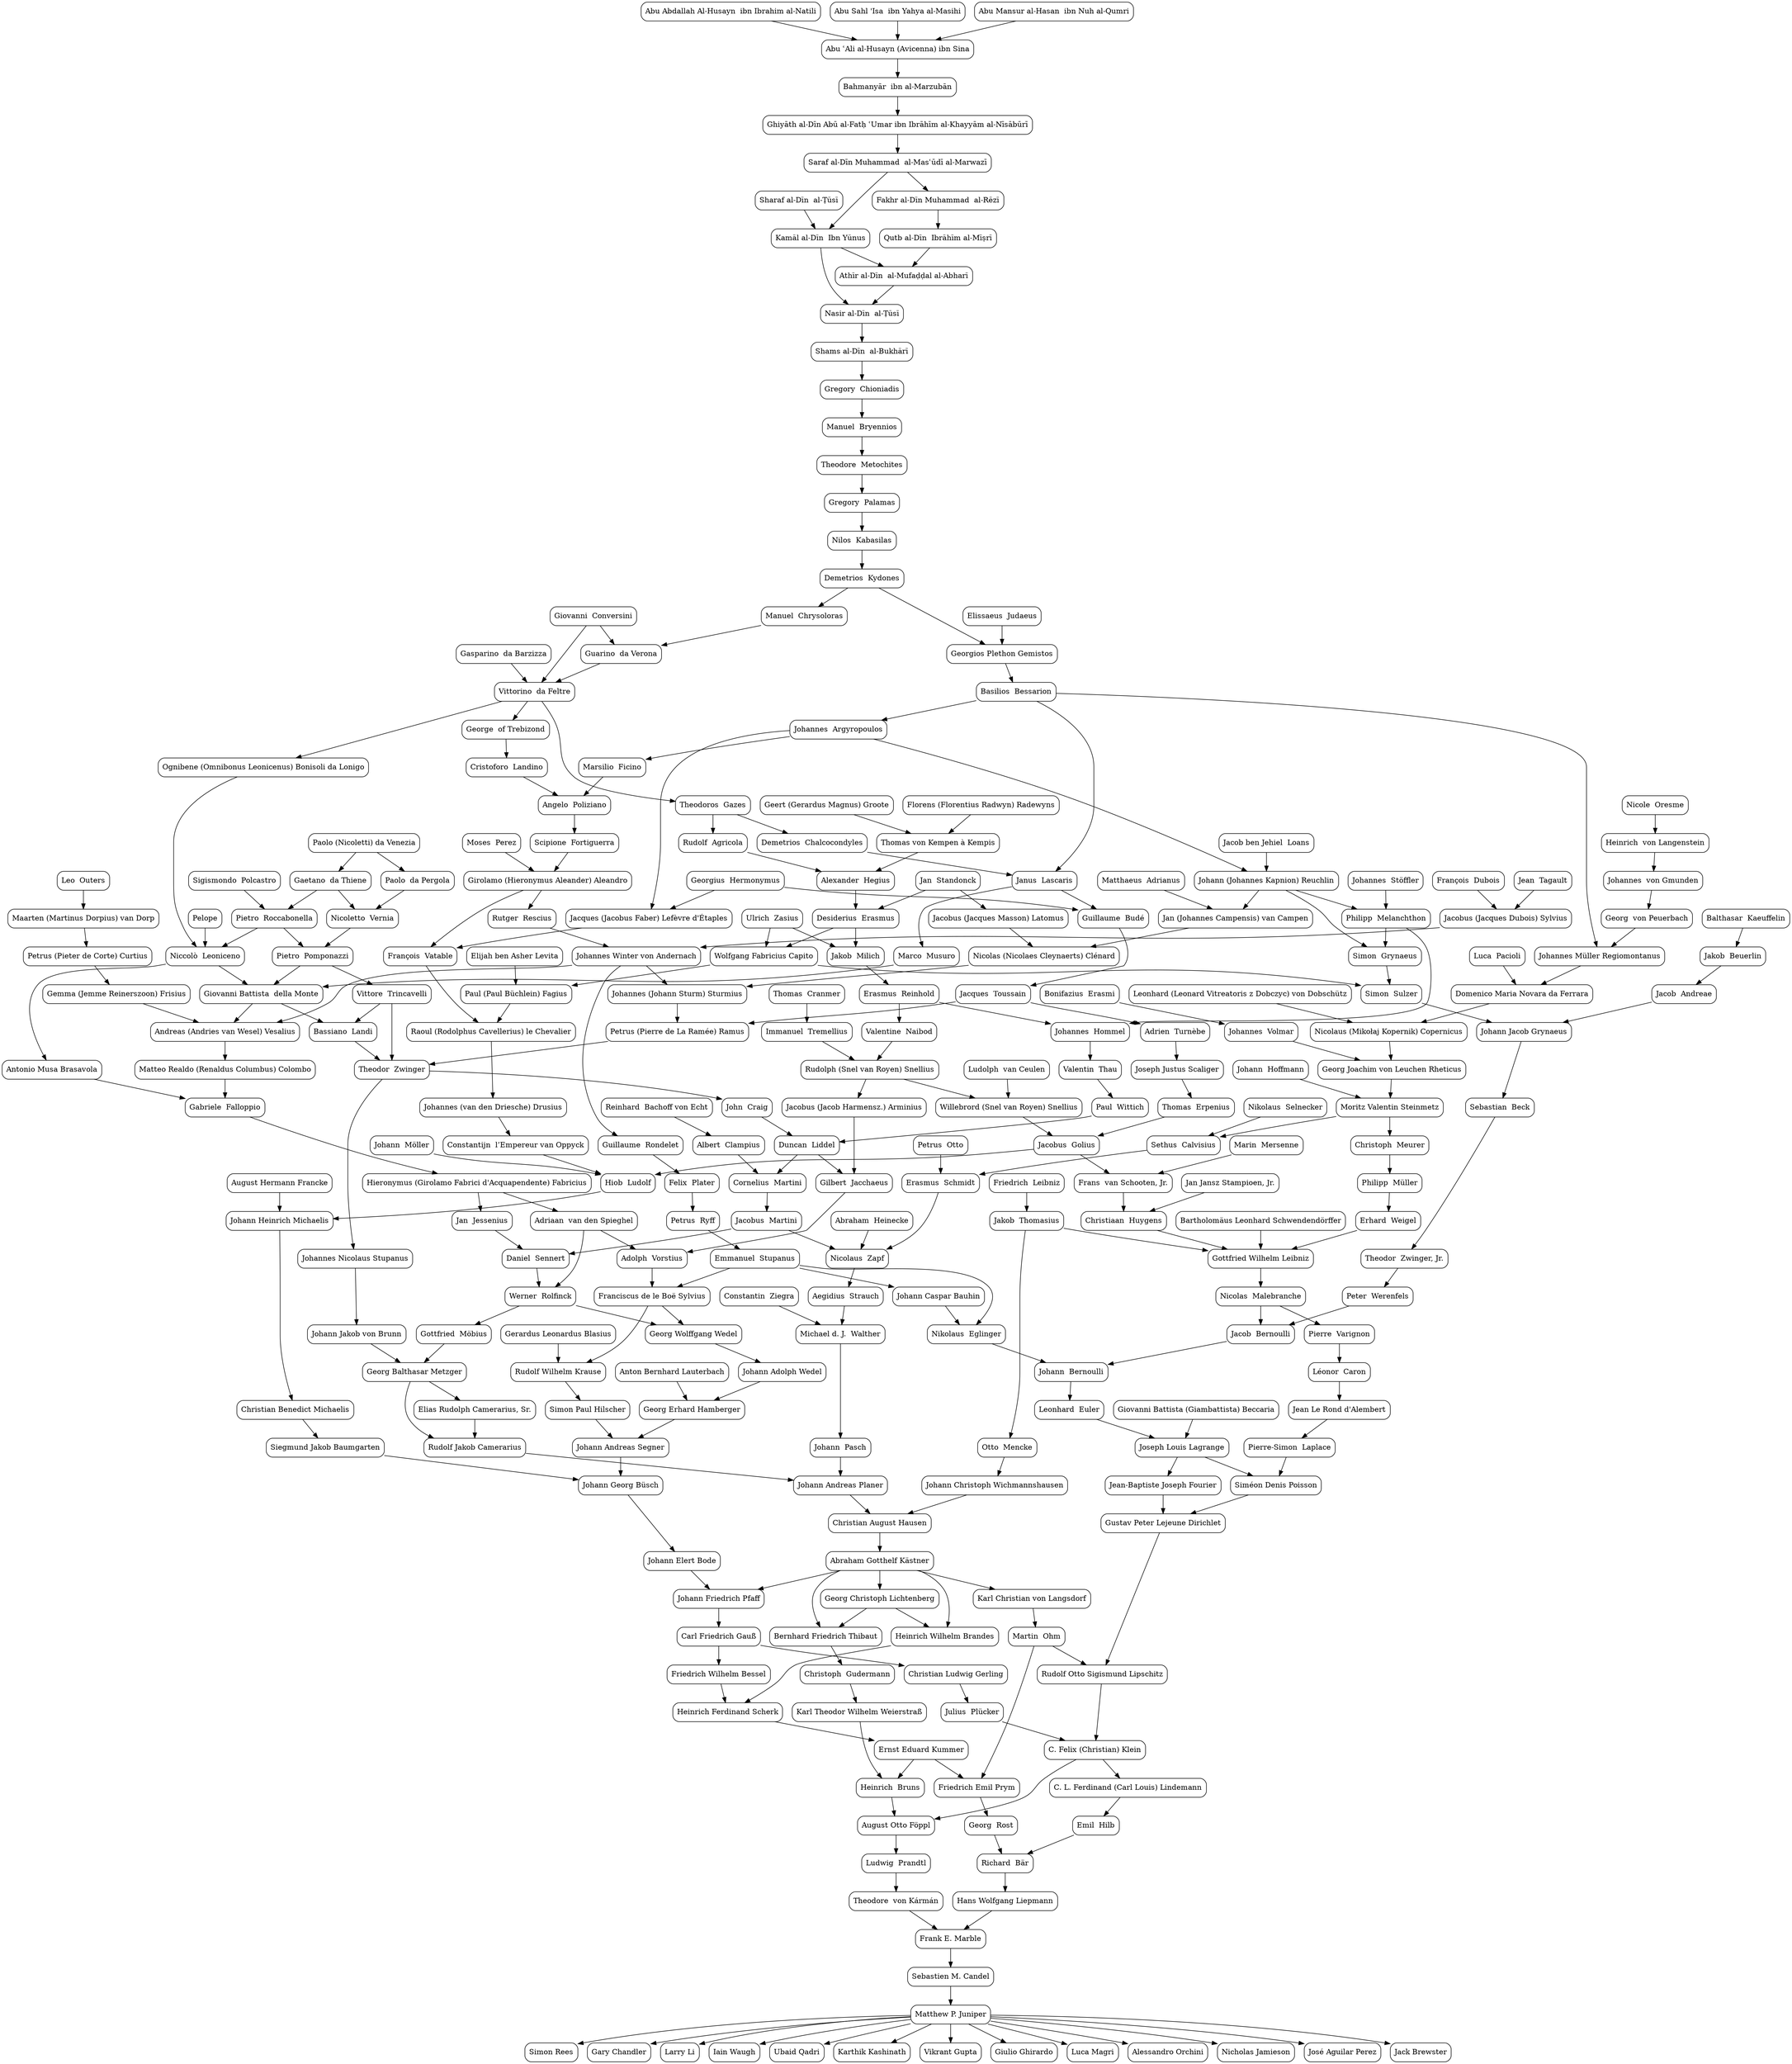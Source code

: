 digraph Stammbaum {
	rankdir = BT;
	node [shape=box, style=rounded];

	149678 [label="Matthew P. Juniper"];
	116101 [label="Sebastien M. Candel"];
	94381 [label="Frank E. Marble"];
	13700 [label="Theodore  von Kármán"];
	51374 [label="Ludwig  Prandtl"];
	71565 [label="August Otto Föppl"];
	9712 [label="Heinrich  Bruns"];
	7486 [label="Karl Theodor Wilhelm Weierstraß"];
	29458 [label="Christoph  Gudermann"];
	57667 [label="Bernhard Friedrich Thibaut"];
	66476 [label="Abraham Gotthelf Kästner"];
	65163 [label="Hans Wolfgang Liepmann"];
	57670 [label="Christian August Hausen"];
	58360 [label="Richard  Bär"];
	72669 [label="Johann Christoph Wichmannshausen"];
	46993 [label="Georg  Rost"];
	21235 [label="Otto  Mencke"];
	18331 [label="Ernst Eduard Kummer"];
	7401 [label="C. Felix (Christian) Klein"];
	51693 [label="Friedrich Emil Prym"];
	137705 [label="Jakob  Thomasius"];
	25484 [label="Heinrich Ferdinand Scherk"];
	7402 [label="Julius  Plücker"];
	47064 [label="Martin  Ohm"];
	18603 [label="Friedrich Wilhelm Bessel"];
	143630 [label="Friedrich  Leibniz"];
	29642 [label="Christian Ludwig Gerling"];
	47025 [label="Karl Christian von Langsdorf"];
	18231 [label="Carl Friedrich Gauß"];
	65162 [label="Heinrich Wilhelm Brandes"];
	19964 [label="Rudolf Otto Sigismund Lipschitz"];
	18230 [label="Johann Friedrich Pfaff"];
	65161 [label="Georg Christoph Lichtenberg"];
	17946 [label="Gustav Peter Lejeune Dirichlet"];
	127710 [label="Johann Elert Bode"];
	127668 [label="Johann Georg Büsch"];
	19493 [label="Emil  Hilb"];
	17865 [label="Siméon Denis Poisson"];
	17981 [label="Jean-Baptiste Joseph Fourier"];
	60782 [label="Johann Andreas Segner"];
	208259 [label="Siegmund Jakob Baumgarten"];
	7404 [label="C. L. Ferdinand (Carl Louis) Lindemann"];
	17864 [label="Joseph Louis Lagrange"];
	125886 [label="Georg Erhard Hamberger"];
	146035 [label="Christian Benedict Michaelis"];
	38586 [label="Leonhard  Euler"];
	191279 [label="Anton Bernhard Lauterbach"];
	53410 [label="Johann  Bernoulli"];
	54440 [label="Jacob  Bernoulli"];
	129628 [label="Nikolaus  Eglinger"];
	145770 [label="Johann Heinrich Michaelis"];
	125846 [label="Johann Adolph Wedel"];
	143084 [label="Peter  Werenfels"];
	125125 [label="Emmanuel  Stupanus"];
	125488 [label="Georg Wolffgang Wedel"];
	143083 [label="Theodor  Zwinger, Jr."];
	146034 [label="August Hermann Francke"];
	130248 [label="Petrus  Ryff"];
	143082 [label="Sebastian  Beck"];
	182090 [label="Felix  Plater"];
	143011 [label="Nicolas  Malebranche"];
	101860 [label="Franciscus de le Boë Sylvius"];
	125154 [label="Werner  Rolfinck"];
	143045 [label="Johann Jacob Grynaeus"];
	158329 [label="Guillaume  Rondelet"];
	126111 [label="Daniel  Sennert"];
	60985 [label="Gottfried Wilhelm Leibniz"];
	125023 [label="Adolph  Vorstius"];
	60984 [label="Erhard  Weigel"];
	182092 [label="Simon  Sulzer"];
	119159 [label="Johannes Winter von Andernach"];
	114992 [label="Gilbert  Jacchaeus"];
	127848 [label="Jacobus  Martini"];
	144221 [label="Philipp  Müller"];
	131399 [label="Wolfgang Fabricius Capito"];
	126571 [label="Rutger  Rescius"];
	128122 [label="Duncan  Liddel"];
	128105 [label="Cornelius  Martini"];
	144220 [label="Christoph  Meurer"];
	126659 [label="Ulrich  Zasius"];
	127181 [label="Girolamo (Hieronymus Aleander) Aleandro"];
	128305 [label="John  Craig"];
	200006 [label="Albert  Clampius"];
	127790 [label="Moritz Valentin Steinmetz"];
	224249 [label="Reinhard  Bachoff von Echt"];
	131446 [label="Moses  Perez"];
	126827 [label="Georg Joachim von Leuchen Rheticus"];
	128348 [label="Paul  Wittich"];
	125148 [label="Theodor  Zwinger"];
	184935 [label="Johann  Hoffmann"];
	131447 [label="Scipione  Fortiguerra"];
	125047 [label="Petrus (Pierre de La Ramée) Ramus"];
	126730 [label="Johannes  Volmar"];
	127092 [label="Valentin  Thau"];
	152906 [label="Bassiano  Landi"];
	131535 [label="Angelo  Poliziano"];
	127011 [label="Johannes  Hommel"];
	125665 [label="Johannes (Johann Sturm) Sturmius"];
	126724 [label="Bonifazius  Erasmi"];
	152904 [label="Giovanni Battista  della Monte"];
	131539 [label="Marsilio  Ficino"];
	126736 [label="Erasmus  Reinhold"];
	125658 [label="Nicolas (Nicolaes Cleynaerts) Clénard"];
	131444 [label="Johannes  Argyropoulos"];
	126956 [label="Philipp  Melanchthon"];
	125681 [label="Jacobus (Jacques Masson) Latomus"];
	131561 [label="Basilios  Bessarion"];
	127107 [label="Johannes  Stöffler"];
	127166 [label="Niccolò  Leoniceno"];
	125888 [label="Jan  Standonck"];
	126667 [label="Jakob  Milich"];
	131575 [label="Georgios Plethon Gemistos"];
	125760 [label="Johann (Johannes Kapnion) Reuchlin"];
	149192 [label="Ognibene (Omnibonus Leonicenus) Bonisoli da Lonigo"];
	127144 [label="Pelope"];
	125938 [label="Desiderius  Erasmus"];
	134873 [label="Vittorino  da Feltre"];
	134780 [label="Demetrios  Kydones"];
	134781 [label="Elissaeus  Judaeus"];
	146365 [label="Nilos  Kabasilas"];
	125898 [label="Alexander  Hegius"];
	125755 [label="Jacob ben Jehiel  Loans"];
	298290 [label="Gasparino  da Barzizza"];
	298304 [label="Giovanni  Conversini"];
	140181 [label="Thomas von Kempen à Kempis"];
	136726 [label="Pietro  Roccabonella"];
	176844 [label="Gregory  Palamas"];
	128012 [label="Rudolf  Agricola"];
	148882 [label="Gaetano  da Thiene"];
	134931 [label="Guarino  da Verona"];
	131584 [label="Theodoros  Gazes"];
	179836 [label="Geert (Gerardus Magnus) Groote"];
	184631 [label="Theodore  Metochites"];
	232227 [label="Paolo (Nicoletti) da Venezia"];
	135185 [label="Manuel  Chrysoloras"];
	164338 [label="Sigismondo  Polcastro"];
	179837 [label="Florens (Florentius Radwyn) Radewyns"];
	184632 [label="Manuel  Bryennios"];
	125682 [label="Jan (Johannes Campensis) van Campen"];
	152901 [label="Marco  Musuro"];
	152903 [label="Pietro  Pomponazzi"];
	201288 [label="Gregory  Chioniadis"];
	125794 [label="Matthaeus  Adrianus"];
	131540 [label="Cristoforo  Landino"];
	131541 [label="Janus  Lascaris"];
	152902 [label="Nicoletto  Vernia"];
	152905 [label="Vittore  Trincavelli"];
	298288 [label="George  of Trebizond"];
	131546 [label="Jacques  Toussain"];
	204293 [label="Shams al‐Dīn  al‐Bukhārī"];
	126177 [label="Nicolaus (Mikołaj Kopernik) Copernicus"];
	131576 [label="Demetrios  Chalcocondyles"];
	232228 [label="Paolo  da Pergola"];
	131517 [label="Guillaume  Budé"];
	126489 [label="Jacobus (Jacob Harmensz.) Arminius"];
	217509 [label="Nasir al-Dīn  al-Ṭūsī"];
	126113 [label="Leonhard (Leonard Vitreatoris z Dobczyc) von Dobschütz"];
	126112 [label="Domenico Maria Novara da Ferrara"];
	131443 [label="Georgius  Hermonymus"];
	125181 [label="Rudolph (Snel van Royen) Snellius"];
	223724 [label="Kamāl al-Dīn  Ibn Yūnus"];
	287480 [label="Athīr al-Dīn  al-Mufaḍḍal al-Abharī"];
	126888 [label="Luca  Pacioli"];
	125160 [label="Valentine  Naibod"];
	126109 [label="Johannes Müller Regiomontanus"];
	287466 [label="Saraf al-Dīn Muhammad  al-Masʿūdī al-Marwazī"];
	230926 [label="Sharaf al-Dīn  al-Ṭūsī"];
	287479 [label="Qutb al-Dīn  Ibrāhīm al-Mīṣrī"];
	126087 [label="Georg  von Peuerbach"];
	125159 [label="Immanuel  Tremellius"];
	295739 [label="Ghiyāth al-Dīn Abū al-Fatḥ ʿUmar ibn Ibrāhīm al-Khayyām al-Nīsābūrī"];
	125422 [label="Jacobus (Jacques Dubois) Sylvius"];
	287478 [label="Fakhr al-Dīn Muhammad  al-Rēzī"];
	126887 [label="Johannes  von Gmunden"];
	141571 [label="Thomas  Cranmer"];
	287468 [label="Bahmanyār  ibn al-Marzubān"];
	128987 [label="François  Dubois"];
	127264 [label="Heinrich  von Langenstein"];
	182045 [label="Simon  Grynaeus"];
	125006 [label="Adriaan  van den Spieghel"];
	128921 [label="Jean  Tagault"];
	199357 [label="Nicole  Oresme"];
	298616 [label="Abu ʿAli al-Husayn (Avicenna) ibn Sina"];
	143859 [label="Bartholomäus Leonhard Schwendendörffer"];
	125109 [label="Hieronymus (Girolamo Fabrici d'Acquapendente) Fabricius"];
	127278 [label="Jan  Jessenius"];
	125561 [label="Christiaan  Huygens"];
	316872 [label="Abu Abdallah Al-Husayn  ibn Ibrahim al-Natili"];
	310782 [label="Abu Sahl 'Isa  ibn Yahya al-Masihi"];
	125142 [label="Gabriele  Falloppio"];
	125450 [label="Frans  van Schooten, Jr."];
	316873 [label="Abu Mansur al-Hasan  ibn Nuh al-Qumri"];
	125416 [label="Jan Jansz Stampioen, Jr."];
	143044 [label="Jacob  Andreae"];
	127245 [label="Antonio Musa Brasavola"];
	125408 [label="Jacobus  Golius"];
	125434 [label="Marin  Mersenne"];
	125303 [label="Matteo Realdo (Renaldus Columbus) Colombo"];
	152648 [label="Jakob  Beuerlin"];
	125302 [label="Willebrord (Snel van Royen) Snellius"];
	125378 [label="Thomas  Erpenius"];
	145708 [label="Hiob  Ludolf"];
	119178 [label="Andreas (Andries van Wesel) Vesalius"];
	152647 [label="Balthasar  Kaeuffelin"];
	125232 [label="Ludolph  van Ceulen"];
	131577 [label="Joseph Justus Scaliger"];
	146374 [label="Johann  Möller"];
	119097 [label="Gemma (Jemme Reinerszoon) Frisius"];
	129708 [label="Johann Caspar Bauhin"];
	131606 [label="Adrien  Turnèbe"];
	145707 [label="Constantijn  l’Empereur van Oppyck"];
	146036 [label="Giovanni Battista (Giambattista) Beccaria"];
	125971 [label="Simon Paul Hilscher"];
	125892 [label="Petrus (Pieter de Corte) Curtius"];
	130913 [label="Johannes (van den Driesche) Drusius"];
	108295 [label="Pierre-Simon  Laplace"];
	125894 [label="Maarten (Martinus Dorpius) van Dorp"];
	124000 [label="Rudolf Wilhelm Krause"];
	130995 [label="Raoul (Rodolphus Cavellerius) le Chevalier"];
	108266 [label="Jean Le Rond d'Alembert"];
	125897 [label="Leo  Outers"];
	131235 [label="François  Vatable"];
	208258 [label="Gerardus Leonardus Blasius"];
	131236 [label="Paul (Paul Büchlein) Fagius"];
	294942 [label="Léonor  Caron"];
	131398 [label="Jacques (Jacobus Faber) Lefèvre d'Étaples"];
	131400 [label="Elijah ben Asher Levita"];
	128986 [label="Johann Andreas Planer"];
	112689 [label="Pierre  Varignon"];
	128046 [label="Johann  Pasch"];
	128938 [label="Rudolf Jakob Camerarius"];
	127962 [label="Michael d. J.  Walther"];
	76481 [label="Elias Rudolph Camerarius, Sr."];
	123974 [label="Georg Balthasar Metzger"];
	230796 [label="Constantin  Ziegra"];
	127801 [label="Aegidius  Strauch"];
	182089 [label="Gottfried  Möbius"];
	127734 [label="Nicolaus  Zapf"];
	182088 [label="Johann Jakob von Brunn"];
	127424 [label="Erasmus  Schmidt"];
	189659 [label="Abraham  Heinecke"];
	125048 [label="Johannes Nicolaus Stupanus"];
	127942 [label="Petrus  Otto"];
	127898 [label="Sethus  Calvisius"];
	127864 [label="Nikolaus  Selnecker"];
	0 [label="Simon Rees"];
	-1 [label="Gary Chandler"];
	-2 [label="Larry Li"];
	-3 [label="Iain Waugh"];
	-4 [label="Ubaid Qadri"];
	-5 [label="Karthik Kashinath"];
	-6 [label="Vikrant Gupta"];
	-7 [label="Giulio Ghirardo"];
	-8 [label="Luca Magri"];
	-9 [label="Alessandro Orchini"];
	-10 [label="Nicholas Jamieson"];
	-11 [label="José Aguilar Perez"];
	-12 [label="Jack Brewster"];

	149678 -> 116101 [dir=back];
	116101 -> 94381 [dir=back];
	94381 -> 13700 [dir=back];
	94381 -> 65163 [dir=back];
	13700 -> 51374 [dir=back];
	51374 -> 71565 [dir=back];
	71565 -> 9712 [dir=back];
	71565 -> 7401 [dir=back];
	9712 -> 7486 [dir=back];
	9712 -> 18331 [dir=back];
	7486 -> 29458 [dir=back];
	29458 -> 57667 [dir=back];
	57667 -> 66476 [dir=back];
	57667 -> 65161 [dir=back];
	66476 -> 57670 [dir=back];
	65163 -> 58360 [dir=back];
	57670 -> 72669 [dir=back];
	57670 -> 128986 [dir=back];
	58360 -> 46993 [dir=back];
	58360 -> 19493 [dir=back];
	72669 -> 21235 [dir=back];
	46993 -> 51693 [dir=back];
	21235 -> 137705 [dir=back];
	18331 -> 25484 [dir=back];
	7401 -> 7402 [dir=back];
	7401 -> 19964 [dir=back];
	51693 -> 18331 [dir=back];
	51693 -> 47064 [dir=back];
	137705 -> 143630 [dir=back];
	25484 -> 18603 [dir=back];
	25484 -> 65162 [dir=back];
	7402 -> 29642 [dir=back];
	47064 -> 47025 [dir=back];
	18603 -> 18231 [dir=back];
	29642 -> 18231 [dir=back];
	47025 -> 66476 [dir=back];
	18231 -> 18230 [dir=back];
	65162 -> 66476 [dir=back];
	65162 -> 65161 [dir=back];
	19964 -> 47064 [dir=back];
	19964 -> 17946 [dir=back];
	18230 -> 66476 [dir=back];
	18230 -> 127710 [dir=back];
	65161 -> 66476 [dir=back];
	17946 -> 17865 [dir=back];
	17946 -> 17981 [dir=back];
	127710 -> 127668 [dir=back];
	127668 -> 60782 [dir=back];
	127668 -> 208259 [dir=back];
	19493 -> 7404 [dir=back];
	17865 -> 17864 [dir=back];
	17865 -> 108295 [dir=back];
	17981 -> 17864 [dir=back];
	60782 -> 125886 [dir=back];
	60782 -> 125971 [dir=back];
	208259 -> 146035 [dir=back];
	7404 -> 7401 [dir=back];
	17864 -> 38586 [dir=back];
	17864 -> 146036 [dir=back];
	125886 -> 191279 [dir=back];
	125886 -> 125846 [dir=back];
	146035 -> 145770 [dir=back];
	38586 -> 53410 [dir=back];
	53410 -> 54440 [dir=back];
	53410 -> 129628 [dir=back];
	54440 -> 143084 [dir=back];
	54440 -> 143011 [dir=back];
	129628 -> 125125 [dir=back];
	129628 -> 129708 [dir=back];
	145770 -> 146034 [dir=back];
	145770 -> 145708 [dir=back];
	125846 -> 125488 [dir=back];
	143084 -> 143083 [dir=back];
	125125 -> 130248 [dir=back];
	125488 -> 101860 [dir=back];
	125488 -> 125154 [dir=back];
	143083 -> 143082 [dir=back];
	130248 -> 182090 [dir=back];
	143082 -> 143045 [dir=back];
	182090 -> 158329 [dir=back];
	143011 -> 60985 [dir=back];
	101860 -> 125023 [dir=back];
	101860 -> 125125 [dir=back];
	125154 -> 126111 [dir=back];
	125154 -> 125006 [dir=back];
	143045 -> 182092 [dir=back];
	143045 -> 143044 [dir=back];
	158329 -> 119159 [dir=back];
	126111 -> 127848 [dir=back];
	126111 -> 127278 [dir=back];
	60985 -> 137705 [dir=back];
	60985 -> 60984 [dir=back];
	60985 -> 143859 [dir=back];
	60985 -> 125561 [dir=back];
	125023 -> 114992 [dir=back];
	125023 -> 125006 [dir=back];
	60984 -> 144221 [dir=back];
	182092 -> 131399 [dir=back];
	182092 -> 182045 [dir=back];
	119159 -> 126571 [dir=back];
	119159 -> 125422 [dir=back];
	114992 -> 128122 [dir=back];
	114992 -> 126489 [dir=back];
	127848 -> 128105 [dir=back];
	144221 -> 144220 [dir=back];
	131399 -> 126659 [dir=back];
	131399 -> 125938 [dir=back];
	126571 -> 127181 [dir=back];
	128122 -> 128305 [dir=back];
	128122 -> 128348 [dir=back];
	128105 -> 128122 [dir=back];
	128105 -> 200006 [dir=back];
	144220 -> 127790 [dir=back];
	127181 -> 131446 [dir=back];
	127181 -> 131447 [dir=back];
	128305 -> 125148 [dir=back];
	200006 -> 224249 [dir=back];
	127790 -> 126827 [dir=back];
	127790 -> 184935 [dir=back];
	126827 -> 126730 [dir=back];
	126827 -> 126177 [dir=back];
	128348 -> 127092 [dir=back];
	125148 -> 125047 [dir=back];
	125148 -> 152906 [dir=back];
	125148 -> 152905 [dir=back];
	131447 -> 131535 [dir=back];
	125047 -> 125665 [dir=back];
	125047 -> 131546 [dir=back];
	126730 -> 126724 [dir=back];
	127092 -> 127011 [dir=back];
	152906 -> 152904 [dir=back];
	152906 -> 152905 [dir=back];
	131535 -> 131539 [dir=back];
	131535 -> 131540 [dir=back];
	127011 -> 126736 [dir=back];
	127011 -> 126956 [dir=back];
	125665 -> 119159 [dir=back];
	125665 -> 125658 [dir=back];
	152904 -> 127166 [dir=back];
	152904 -> 152901 [dir=back];
	152904 -> 152903 [dir=back];
	131539 -> 131444 [dir=back];
	126736 -> 126667 [dir=back];
	125658 -> 125681 [dir=back];
	125658 -> 125682 [dir=back];
	131444 -> 131561 [dir=back];
	126956 -> 127107 [dir=back];
	126956 -> 125760 [dir=back];
	125681 -> 125888 [dir=back];
	131561 -> 131575 [dir=back];
	127166 -> 149192 [dir=back];
	127166 -> 127144 [dir=back];
	127166 -> 136726 [dir=back];
	126667 -> 125938 [dir=back];
	126667 -> 126659 [dir=back];
	131575 -> 134780 [dir=back];
	131575 -> 134781 [dir=back];
	125760 -> 131444 [dir=back];
	125760 -> 125755 [dir=back];
	149192 -> 134873 [dir=back];
	125938 -> 125888 [dir=back];
	125938 -> 125898 [dir=back];
	134873 -> 298290 [dir=back];
	134873 -> 298304 [dir=back];
	134873 -> 134931 [dir=back];
	134780 -> 146365 [dir=back];
	146365 -> 176844 [dir=back];
	125898 -> 140181 [dir=back];
	125898 -> 128012 [dir=back];
	140181 -> 179836 [dir=back];
	140181 -> 179837 [dir=back];
	136726 -> 148882 [dir=back];
	136726 -> 164338 [dir=back];
	176844 -> 184631 [dir=back];
	128012 -> 131584 [dir=back];
	148882 -> 232227 [dir=back];
	134931 -> 298304 [dir=back];
	134931 -> 135185 [dir=back];
	131584 -> 134873 [dir=back];
	184631 -> 184632 [dir=back];
	135185 -> 134780 [dir=back];
	184632 -> 201288 [dir=back];
	125682 -> 125760 [dir=back];
	125682 -> 125794 [dir=back];
	152901 -> 131541 [dir=back];
	152903 -> 136726 [dir=back];
	152903 -> 152902 [dir=back];
	201288 -> 204293 [dir=back];
	131540 -> 298288 [dir=back];
	131541 -> 131561 [dir=back];
	131541 -> 131576 [dir=back];
	152902 -> 148882 [dir=back];
	152902 -> 232228 [dir=back];
	152905 -> 152903 [dir=back];
	298288 -> 134873 [dir=back];
	131546 -> 131517 [dir=back];
	204293 -> 217509 [dir=back];
	126177 -> 126113 [dir=back];
	126177 -> 126112 [dir=back];
	131576 -> 131584 [dir=back];
	232228 -> 232227 [dir=back];
	131517 -> 131443 [dir=back];
	131517 -> 131541 [dir=back];
	126489 -> 125181 [dir=back];
	217509 -> 223724 [dir=back];
	217509 -> 287480 [dir=back];
	126112 -> 126888 [dir=back];
	126112 -> 126109 [dir=back];
	125181 -> 125160 [dir=back];
	125181 -> 125159 [dir=back];
	223724 -> 287466 [dir=back];
	223724 -> 230926 [dir=back];
	287480 -> 223724 [dir=back];
	287480 -> 287479 [dir=back];
	125160 -> 126736 [dir=back];
	126109 -> 131561 [dir=back];
	126109 -> 126087 [dir=back];
	287466 -> 295739 [dir=back];
	287479 -> 287478 [dir=back];
	126087 -> 126887 [dir=back];
	125159 -> 141571 [dir=back];
	295739 -> 287468 [dir=back];
	125422 -> 128987 [dir=back];
	125422 -> 128921 [dir=back];
	287478 -> 287466 [dir=back];
	126887 -> 127264 [dir=back];
	287468 -> 298616 [dir=back];
	127264 -> 199357 [dir=back];
	182045 -> 125760 [dir=back];
	182045 -> 126956 [dir=back];
	125006 -> 125109 [dir=back];
	298616 -> 316872 [dir=back];
	298616 -> 310782 [dir=back];
	298616 -> 316873 [dir=back];
	125109 -> 125142 [dir=back];
	127278 -> 125109 [dir=back];
	125561 -> 125450 [dir=back];
	125561 -> 125416 [dir=back];
	125142 -> 127245 [dir=back];
	125142 -> 125303 [dir=back];
	125450 -> 125408 [dir=back];
	125450 -> 125434 [dir=back];
	143044 -> 152648 [dir=back];
	127245 -> 127166 [dir=back];
	125408 -> 125302 [dir=back];
	125408 -> 125378 [dir=back];
	125303 -> 119178 [dir=back];
	152648 -> 152647 [dir=back];
	125302 -> 125232 [dir=back];
	125302 -> 125181 [dir=back];
	125378 -> 131577 [dir=back];
	145708 -> 125408 [dir=back];
	145708 -> 146374 [dir=back];
	145708 -> 145707 [dir=back];
	119178 -> 119159 [dir=back];
	119178 -> 152904 [dir=back];
	119178 -> 119097 [dir=back];
	131577 -> 131606 [dir=back];
	119097 -> 125892 [dir=back];
	129708 -> 125125 [dir=back];
	131606 -> 131546 [dir=back];
	145707 -> 130913 [dir=back];
	125971 -> 124000 [dir=back];
	125892 -> 125894 [dir=back];
	130913 -> 130995 [dir=back];
	108295 -> 108266 [dir=back];
	125894 -> 125897 [dir=back];
	124000 -> 101860 [dir=back];
	124000 -> 208258 [dir=back];
	130995 -> 131235 [dir=back];
	130995 -> 131236 [dir=back];
	108266 -> 294942 [dir=back];
	131235 -> 127181 [dir=back];
	131235 -> 131398 [dir=back];
	131236 -> 131399 [dir=back];
	131236 -> 131400 [dir=back];
	294942 -> 112689 [dir=back];
	131398 -> 131443 [dir=back];
	131398 -> 131444 [dir=back];
	128986 -> 128046 [dir=back];
	128986 -> 128938 [dir=back];
	112689 -> 143011 [dir=back];
	128046 -> 127962 [dir=back];
	128938 -> 76481 [dir=back];
	128938 -> 123974 [dir=back];
	127962 -> 230796 [dir=back];
	127962 -> 127801 [dir=back];
	76481 -> 123974 [dir=back];
	123974 -> 182089 [dir=back];
	123974 -> 182088 [dir=back];
	127801 -> 127734 [dir=back];
	182089 -> 125154 [dir=back];
	127734 -> 127848 [dir=back];
	127734 -> 127424 [dir=back];
	127734 -> 189659 [dir=back];
	182088 -> 125048 [dir=back];
	127424 -> 127942 [dir=back];
	127424 -> 127898 [dir=back];
	125048 -> 125148 [dir=back];
	127898 -> 127790 [dir=back];
	127898 -> 127864 [dir=back];
	0 -> 149678 [dir=back];
	-1 -> 149678 [dir=back];
	-2 -> 149678 [dir=back];
	-3 -> 149678 [dir=back];
	-4 -> 149678 [dir=back];
	-5 -> 149678 [dir=back];
	-6 -> 149678 [dir=back];
	-7 -> 149678 [dir=back];
	-8 -> 149678 [dir=back];
	-9 -> 149678 [dir=back];
	-10 -> 149678 [dir=back];
	-11 -> 149678 [dir=back];
	-12 -> 149678 [dir=back];
}

